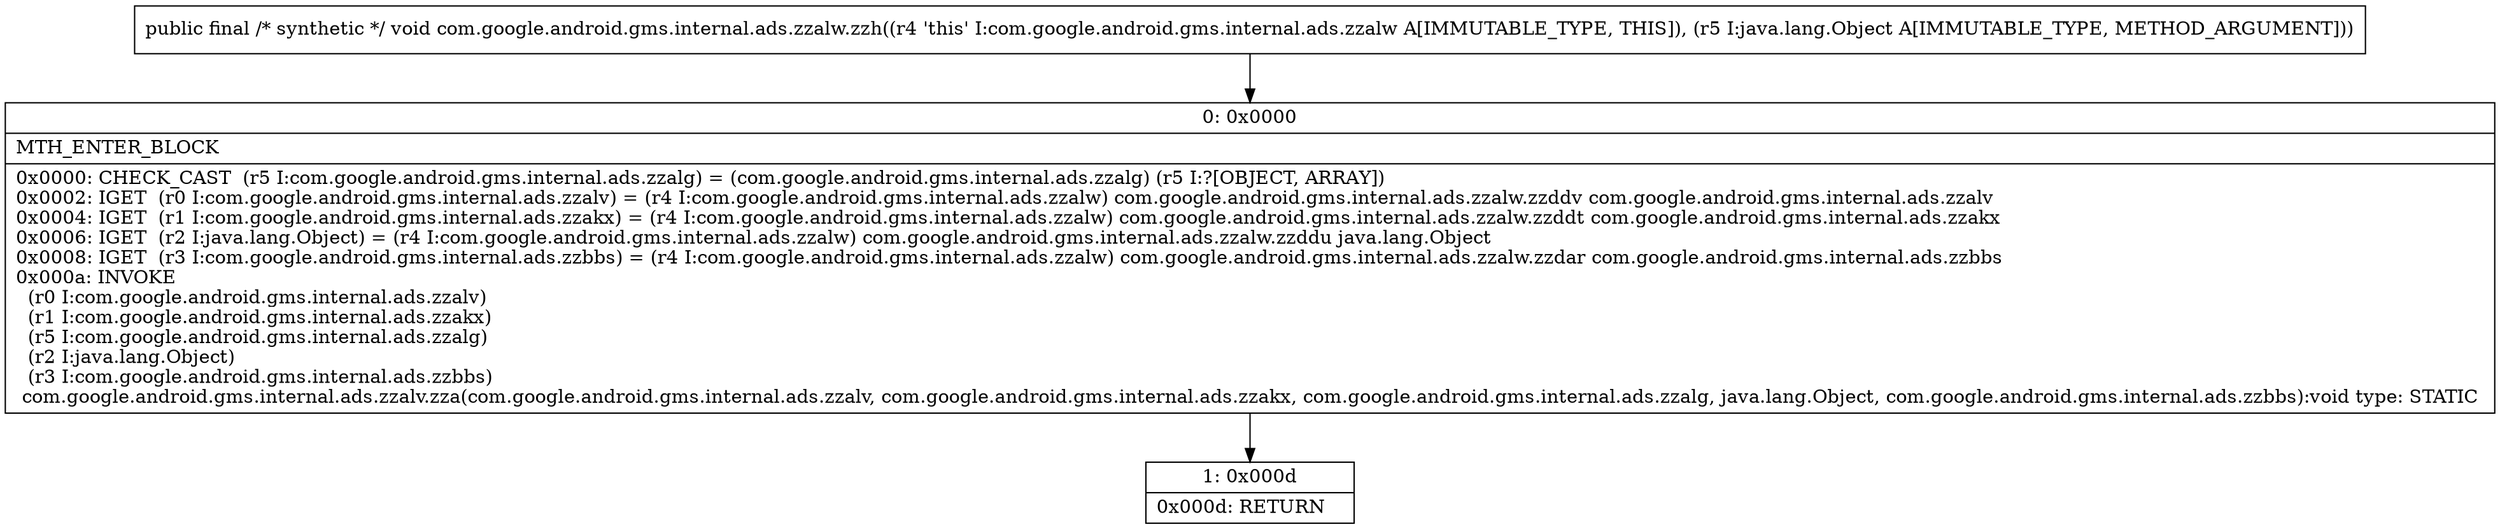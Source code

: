 digraph "CFG forcom.google.android.gms.internal.ads.zzalw.zzh(Ljava\/lang\/Object;)V" {
Node_0 [shape=record,label="{0\:\ 0x0000|MTH_ENTER_BLOCK\l|0x0000: CHECK_CAST  (r5 I:com.google.android.gms.internal.ads.zzalg) = (com.google.android.gms.internal.ads.zzalg) (r5 I:?[OBJECT, ARRAY]) \l0x0002: IGET  (r0 I:com.google.android.gms.internal.ads.zzalv) = (r4 I:com.google.android.gms.internal.ads.zzalw) com.google.android.gms.internal.ads.zzalw.zzddv com.google.android.gms.internal.ads.zzalv \l0x0004: IGET  (r1 I:com.google.android.gms.internal.ads.zzakx) = (r4 I:com.google.android.gms.internal.ads.zzalw) com.google.android.gms.internal.ads.zzalw.zzddt com.google.android.gms.internal.ads.zzakx \l0x0006: IGET  (r2 I:java.lang.Object) = (r4 I:com.google.android.gms.internal.ads.zzalw) com.google.android.gms.internal.ads.zzalw.zzddu java.lang.Object \l0x0008: IGET  (r3 I:com.google.android.gms.internal.ads.zzbbs) = (r4 I:com.google.android.gms.internal.ads.zzalw) com.google.android.gms.internal.ads.zzalw.zzdar com.google.android.gms.internal.ads.zzbbs \l0x000a: INVOKE  \l  (r0 I:com.google.android.gms.internal.ads.zzalv)\l  (r1 I:com.google.android.gms.internal.ads.zzakx)\l  (r5 I:com.google.android.gms.internal.ads.zzalg)\l  (r2 I:java.lang.Object)\l  (r3 I:com.google.android.gms.internal.ads.zzbbs)\l com.google.android.gms.internal.ads.zzalv.zza(com.google.android.gms.internal.ads.zzalv, com.google.android.gms.internal.ads.zzakx, com.google.android.gms.internal.ads.zzalg, java.lang.Object, com.google.android.gms.internal.ads.zzbbs):void type: STATIC \l}"];
Node_1 [shape=record,label="{1\:\ 0x000d|0x000d: RETURN   \l}"];
MethodNode[shape=record,label="{public final \/* synthetic *\/ void com.google.android.gms.internal.ads.zzalw.zzh((r4 'this' I:com.google.android.gms.internal.ads.zzalw A[IMMUTABLE_TYPE, THIS]), (r5 I:java.lang.Object A[IMMUTABLE_TYPE, METHOD_ARGUMENT])) }"];
MethodNode -> Node_0;
Node_0 -> Node_1;
}

